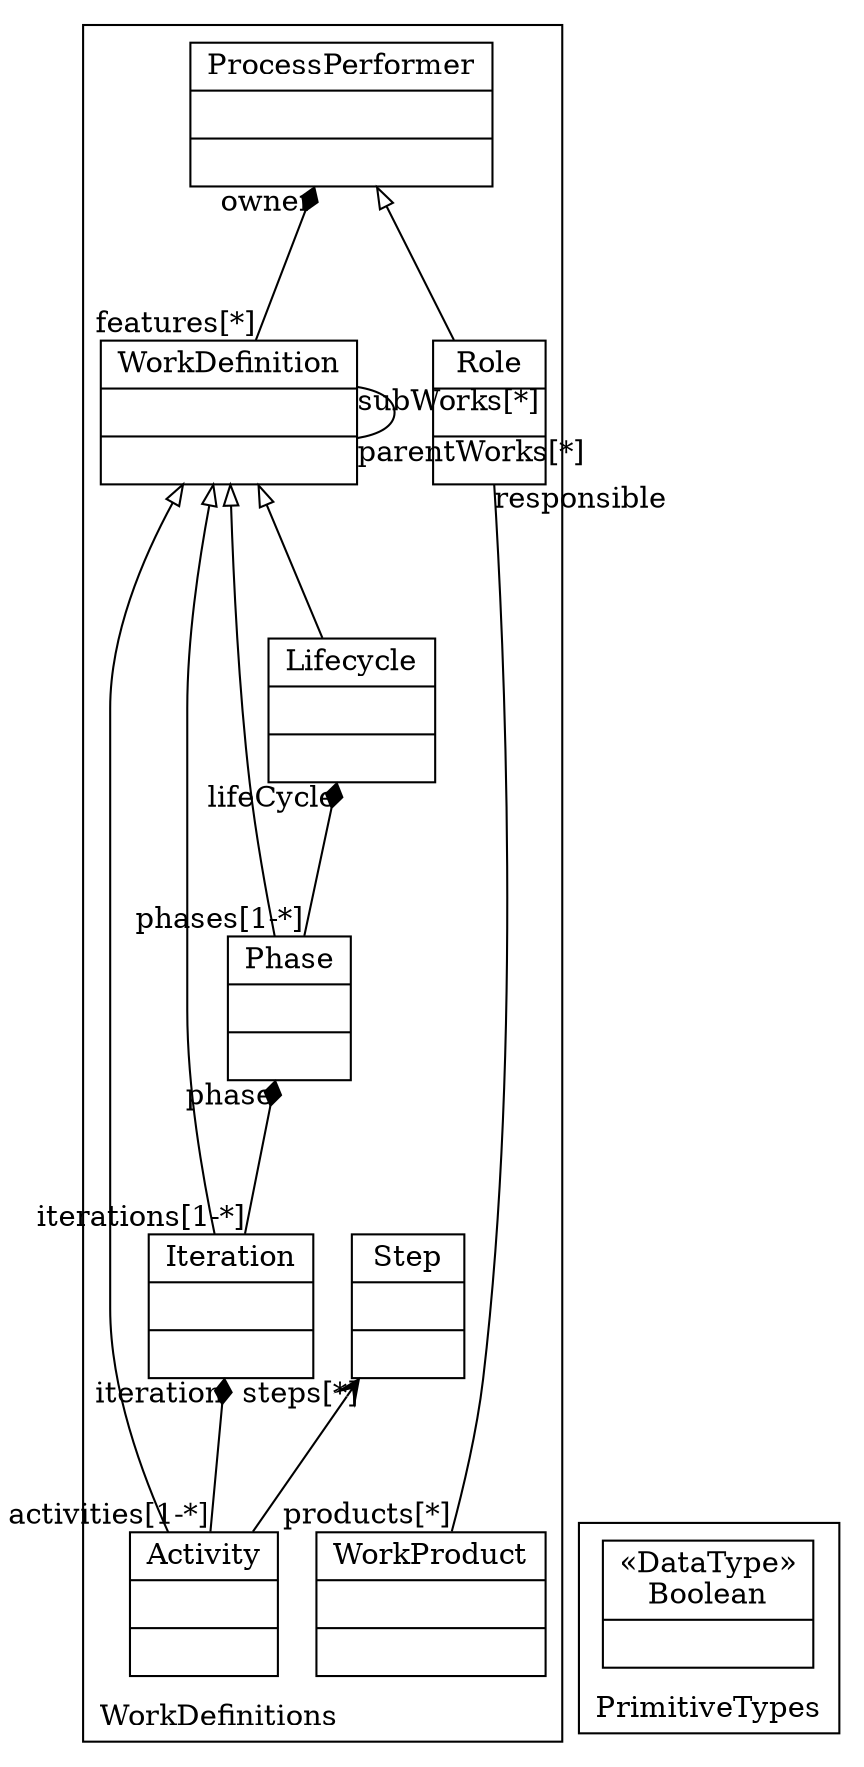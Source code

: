 digraph "KM3 Model in DOT" {
graph[rankdir=BT,labeljust=l,labelloc=t,nodeSep=0.75,compound=true];
 subgraph "cluster_WorkDefinitions"{
labelloc=t
color=black
label=WorkDefinitions
 node[shape=record];
WorkDefinition[label="{WorkDefinition| | }"]
 WorkDefinition->WorkDefinition[arrowhead=none,arrowtail=none,headlabel="subWorks[*]",taillabel="parentWorks[*]",group=WorkDefinition,minlen=2,constraint=false,]
 WorkDefinition->ProcessPerformer[arrowhead=diamond,arrowtail=none,headlabel="owner",taillabel="features[*]",group=ProcessPerformer,minlen=2,constraint=true,]
;
 node[shape=record];
ProcessPerformer[label="{ProcessPerformer| | }"]
;
 node[shape=record];
Role[label="{Role| | }"]
 Role->WorkProduct[arrowhead=none,arrowtail=none,headlabel="products[*]",taillabel="responsible",group=WorkProduct,minlen=2,constraint=false,]
 Role->ProcessPerformer[arrowhead=onormal,group=ProcessPerformer,minlen=2,constraint=true,]
;
 node[shape=record];
WorkProduct[label="{WorkProduct| | }"]
;
 node[shape=record];
Lifecycle[label="{Lifecycle| | }"]
 Lifecycle->WorkDefinition[arrowhead=onormal,group=WorkDefinition,minlen=2,constraint=true,]
;
 node[shape=record];
Phase[label="{Phase| | }"]
 Phase->Lifecycle[arrowhead=diamond,arrowtail=none,headlabel="lifeCycle",taillabel="phases[1-*]",group=Lifecycle,minlen=2,constraint=true,]
 Phase->WorkDefinition[arrowhead=onormal,group=WorkDefinition,minlen=2,constraint=true,]
;
 node[shape=record];
Iteration[label="{Iteration| | }"]
 Iteration->Phase[arrowhead=diamond,arrowtail=none,headlabel="phase",taillabel="iterations[1-*]",group=Phase,minlen=2,constraint=true,]
 Iteration->WorkDefinition[arrowhead=onormal,group=WorkDefinition,minlen=2,constraint=true,]
;
 node[shape=record];
Activity[label="{Activity| | }"]
 Activity->Iteration[arrowhead=diamond,arrowtail=none,headlabel="iteration",taillabel="activities[1-*]",group=Iteration,minlen=2,constraint=true,]
 Activity->Step[arrowhead=vee,arrowtail=diamond,headlabel="steps[*]",group=Step,minlen=2,constraint=true,]
 Activity->WorkDefinition[arrowhead=onormal,group=WorkDefinition,minlen=2,constraint=true,]
;
 node[shape=record];
Step[label="{Step| | }"]
;

} subgraph "cluster_PrimitiveTypes"{
labelloc=t
color=black
label=PrimitiveTypes
 node[shape=record];
Boolean[label="{&#171;DataType&#187;\nBoolean|}"]
;

}
}